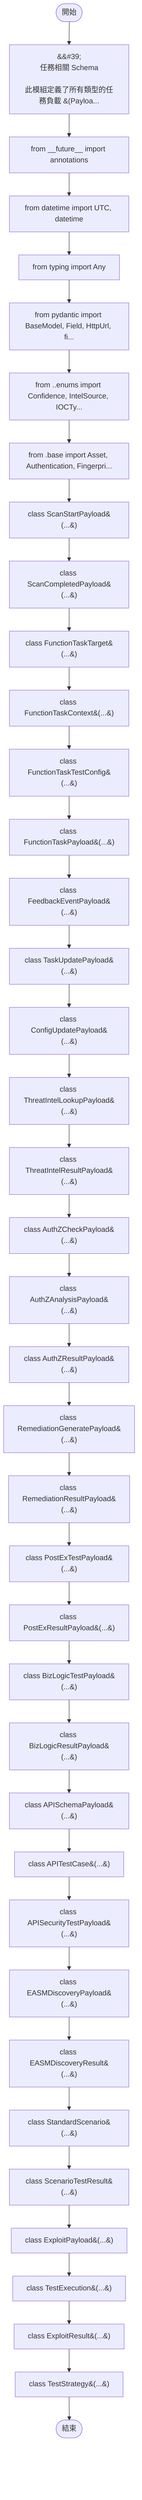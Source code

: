 flowchart TB
    n1([開始])
    n2([結束])
    n3[&amp;&#35;39;\n任務相關 Schema\n\n此模組定義了所有類型的任務負載 &#40;Payloa...]
    n4[from __future__ import annotations]
    n5[from datetime import UTC, datetime]
    n6[from typing import Any]
    n7[from pydantic import BaseModel, Field, HttpUrl, fi...]
    n8[from ..enums import Confidence, IntelSource, IOCTy...]
    n9[from .base import Asset, Authentication, Fingerpri...]
    n10[class ScanStartPayload&#40;...&#41;]
    n11[class ScanCompletedPayload&#40;...&#41;]
    n12[class FunctionTaskTarget&#40;...&#41;]
    n13[class FunctionTaskContext&#40;...&#41;]
    n14[class FunctionTaskTestConfig&#40;...&#41;]
    n15[class FunctionTaskPayload&#40;...&#41;]
    n16[class FeedbackEventPayload&#40;...&#41;]
    n17[class TaskUpdatePayload&#40;...&#41;]
    n18[class ConfigUpdatePayload&#40;...&#41;]
    n19[class ThreatIntelLookupPayload&#40;...&#41;]
    n20[class ThreatIntelResultPayload&#40;...&#41;]
    n21[class AuthZCheckPayload&#40;...&#41;]
    n22[class AuthZAnalysisPayload&#40;...&#41;]
    n23[class AuthZResultPayload&#40;...&#41;]
    n24[class RemediationGeneratePayload&#40;...&#41;]
    n25[class RemediationResultPayload&#40;...&#41;]
    n26[class PostExTestPayload&#40;...&#41;]
    n27[class PostExResultPayload&#40;...&#41;]
    n28[class BizLogicTestPayload&#40;...&#41;]
    n29[class BizLogicResultPayload&#40;...&#41;]
    n30[class APISchemaPayload&#40;...&#41;]
    n31[class APITestCase&#40;...&#41;]
    n32[class APISecurityTestPayload&#40;...&#41;]
    n33[class EASMDiscoveryPayload&#40;...&#41;]
    n34[class EASMDiscoveryResult&#40;...&#41;]
    n35[class StandardScenario&#40;...&#41;]
    n36[class ScenarioTestResult&#40;...&#41;]
    n37[class ExploitPayload&#40;...&#41;]
    n38[class TestExecution&#40;...&#41;]
    n39[class ExploitResult&#40;...&#41;]
    n40[class TestStrategy&#40;...&#41;]
    n1 --> n3
    n3 --> n4
    n4 --> n5
    n5 --> n6
    n6 --> n7
    n7 --> n8
    n8 --> n9
    n9 --> n10
    n10 --> n11
    n11 --> n12
    n12 --> n13
    n13 --> n14
    n14 --> n15
    n15 --> n16
    n16 --> n17
    n17 --> n18
    n18 --> n19
    n19 --> n20
    n20 --> n21
    n21 --> n22
    n22 --> n23
    n23 --> n24
    n24 --> n25
    n25 --> n26
    n26 --> n27
    n27 --> n28
    n28 --> n29
    n29 --> n30
    n30 --> n31
    n31 --> n32
    n32 --> n33
    n33 --> n34
    n34 --> n35
    n35 --> n36
    n36 --> n37
    n37 --> n38
    n38 --> n39
    n39 --> n40
    n40 --> n2